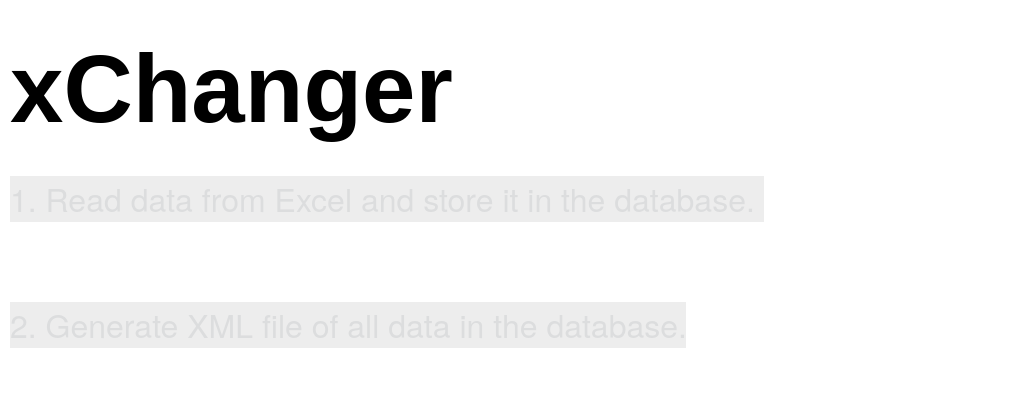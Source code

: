 <mxfile version="20.2.3" type="device" pages="3"><diagram id="yo4QtLMqH5n2qS3Qv75s" name="Purpose"><mxGraphModel dx="1069" dy="673" grid="1" gridSize="10" guides="1" tooltips="1" connect="1" arrows="1" fold="1" page="1" pageScale="1" pageWidth="850" pageHeight="1100" math="0" shadow="0"><root><mxCell id="0"/><mxCell id="1" parent="0"/><mxCell id="hYx_xga-EVIxItOoJbQA-1" value="&lt;h1&gt;&lt;span style=&quot;font-size: 48px;&quot;&gt;xChanger&lt;/span&gt;&lt;/h1&gt;&lt;p&gt;&lt;span style=&quot;color: rgb(220, 221, 222); font-family: Whitney, &amp;quot;Helvetica Neue&amp;quot;, Helvetica, Arial, sans-serif; font-size: 16px; background-color: rgba(4, 4, 5, 0.07);&quot;&gt;1. Read data from Excel and store it in the database.&amp;nbsp;&lt;/span&gt;&lt;/p&gt;&lt;p&gt;&lt;span style=&quot;color: rgb(220, 221, 222); font-family: Whitney, &amp;quot;Helvetica Neue&amp;quot;, Helvetica, Arial, sans-serif; font-size: 16px; background-color: rgba(4, 4, 5, 0.07);&quot;&gt;&lt;br&gt;&lt;/span&gt;&lt;/p&gt;&lt;p&gt;&lt;span style=&quot;color: rgb(220, 221, 222); font-family: Whitney, &amp;quot;Helvetica Neue&amp;quot;, Helvetica, Arial, sans-serif; font-size: 16px; background-color: rgba(4, 4, 5, 0.07);&quot;&gt;2. Generate XML file of all data in the database.&lt;/span&gt;&lt;br&gt;&lt;/p&gt;" style="text;html=1;strokeColor=none;fillColor=none;spacing=5;spacingTop=-20;whiteSpace=wrap;overflow=hidden;rounded=0;" parent="1" vertex="1"><mxGeometry x="50" y="30" width="510" height="190" as="geometry"/></mxCell></root></mxGraphModel></diagram><diagram id="tl6Kq_y3zrc7VqlAeiD3" name="Models"><mxGraphModel dx="738" dy="465" grid="1" gridSize="10" guides="1" tooltips="1" connect="1" arrows="1" fold="1" page="1" pageScale="1" pageWidth="850" pageHeight="1100" math="0" shadow="0"><root><mxCell id="0"/><mxCell id="1" parent="0"/><mxCell id="CrWLMnzo-6AksuWZ0wnS-1" value="Person" style="swimlane;fontStyle=0;childLayout=stackLayout;horizontal=1;startSize=26;fillColor=none;horizontalStack=0;resizeParent=1;resizeParentMax=0;resizeLast=0;collapsible=1;marginBottom=0;" parent="1" vertex="1"><mxGeometry x="170" y="20" width="140" height="130" as="geometry"/></mxCell><mxCell id="CrWLMnzo-6AksuWZ0wnS-2" value="Id: Guid" style="text;strokeColor=none;fillColor=none;align=left;verticalAlign=top;spacingLeft=4;spacingRight=4;overflow=hidden;rotatable=0;points=[[0,0.5],[1,0.5]];portConstraint=eastwest;" parent="CrWLMnzo-6AksuWZ0wnS-1" vertex="1"><mxGeometry y="26" width="140" height="26" as="geometry"/></mxCell><mxCell id="CrWLMnzo-6AksuWZ0wnS-3" value="Name : string    " style="text;strokeColor=none;fillColor=none;align=left;verticalAlign=top;spacingLeft=4;spacingRight=4;overflow=hidden;rotatable=0;points=[[0,0.5],[1,0.5]];portConstraint=eastwest;" parent="CrWLMnzo-6AksuWZ0wnS-1" vertex="1"><mxGeometry y="52" width="140" height="26" as="geometry"/></mxCell><mxCell id="CrWLMnzo-6AksuWZ0wnS-4" value="Age : int" style="text;strokeColor=none;fillColor=none;align=left;verticalAlign=top;spacingLeft=4;spacingRight=4;overflow=hidden;rotatable=0;points=[[0,0.5],[1,0.5]];portConstraint=eastwest;" parent="CrWLMnzo-6AksuWZ0wnS-1" vertex="1"><mxGeometry y="78" width="140" height="26" as="geometry"/></mxCell><mxCell id="CrWLMnzo-6AksuWZ0wnS-5" value="List&lt;Pet&gt;" style="text;strokeColor=none;fillColor=none;align=left;verticalAlign=top;spacingLeft=4;spacingRight=4;overflow=hidden;rotatable=0;points=[[0,0.5],[1,0.5]];portConstraint=eastwest;" parent="CrWLMnzo-6AksuWZ0wnS-1" vertex="1"><mxGeometry y="104" width="140" height="26" as="geometry"/></mxCell><mxCell id="CrWLMnzo-6AksuWZ0wnS-6" value="Pet" style="swimlane;fontStyle=0;childLayout=stackLayout;horizontal=1;startSize=26;fillColor=none;horizontalStack=0;resizeParent=1;resizeParentMax=0;resizeLast=0;collapsible=1;marginBottom=0;" parent="1" vertex="1"><mxGeometry x="360" y="20" width="140" height="116" as="geometry"/></mxCell><mxCell id="CrWLMnzo-6AksuWZ0wnS-7" value="Id: Guid" style="text;strokeColor=none;fillColor=none;align=left;verticalAlign=top;spacingLeft=4;spacingRight=4;overflow=hidden;rotatable=0;points=[[0,0.5],[1,0.5]];portConstraint=eastwest;" parent="CrWLMnzo-6AksuWZ0wnS-6" vertex="1"><mxGeometry y="26" width="140" height="26" as="geometry"/></mxCell><mxCell id="CrWLMnzo-6AksuWZ0wnS-8" value="Name : string    " style="text;strokeColor=none;fillColor=none;align=left;verticalAlign=top;spacingLeft=4;spacingRight=4;overflow=hidden;rotatable=0;points=[[0,0.5],[1,0.5]];portConstraint=eastwest;" parent="CrWLMnzo-6AksuWZ0wnS-6" vertex="1"><mxGeometry y="52" width="140" height="26" as="geometry"/></mxCell><mxCell id="CrWLMnzo-6AksuWZ0wnS-9" value="Type : int" style="text;strokeColor=none;fillColor=none;align=left;verticalAlign=top;spacingLeft=4;spacingRight=4;overflow=hidden;rotatable=0;points=[[0,0.5],[1,0.5]];portConstraint=eastwest;" parent="CrWLMnzo-6AksuWZ0wnS-6" vertex="1"><mxGeometry y="78" width="140" height="38" as="geometry"/></mxCell><mxCell id="CrWLMnzo-6AksuWZ0wnS-10" value="&lt;p style=&quot;margin: 4px 0px 0px; text-align: center;&quot;&gt;PetType : Enum&lt;/p&gt;&lt;hr&gt;&lt;p style=&quot;margin:0px;margin-left:8px;&quot;&gt;Cat = 1&lt;/p&gt;&lt;p style=&quot;margin:0px;margin-left:8px;&quot;&gt;Dog = 2&lt;/p&gt;&lt;p style=&quot;margin:0px;margin-left:8px;&quot;&gt;Parrot = 3&lt;/p&gt;" style="verticalAlign=top;align=left;overflow=fill;fontSize=12;fontFamily=Helvetica;html=1;" parent="1" vertex="1"><mxGeometry x="540" y="20" width="140" height="90" as="geometry"/></mxCell><mxCell id="CrWLMnzo-6AksuWZ0wnS-11" value="&lt;font style=&quot;font-size: 18px;&quot;&gt;Local&lt;/font&gt;" style="text;html=1;align=center;verticalAlign=middle;resizable=0;points=[];autosize=1;strokeColor=none;fillColor=none;" parent="1" vertex="1"><mxGeometry x="25" y="60" width="70" height="40" as="geometry"/></mxCell><mxCell id="CrWLMnzo-6AksuWZ0wnS-12" value="&lt;font style=&quot;font-size: 18px;&quot;&gt;External&lt;/font&gt;" style="text;html=1;align=center;verticalAlign=middle;resizable=0;points=[];autosize=1;strokeColor=none;fillColor=none;" parent="1" vertex="1"><mxGeometry x="15" y="250" width="90" height="40" as="geometry"/></mxCell><mxCell id="CrWLMnzo-6AksuWZ0wnS-13" value="External Person" style="swimlane;fontStyle=0;childLayout=stackLayout;horizontal=1;startSize=26;fillColor=none;horizontalStack=0;resizeParent=1;resizeParentMax=0;resizeLast=0;collapsible=1;marginBottom=0;" parent="1" vertex="1"><mxGeometry x="170" y="220" width="140" height="234" as="geometry"/></mxCell><mxCell id="CrWLMnzo-6AksuWZ0wnS-15" value="PersonName : string    " style="text;strokeColor=none;fillColor=none;align=left;verticalAlign=top;spacingLeft=4;spacingRight=4;overflow=hidden;rotatable=0;points=[[0,0.5],[1,0.5]];portConstraint=eastwest;" parent="CrWLMnzo-6AksuWZ0wnS-13" vertex="1"><mxGeometry y="26" width="140" height="26" as="geometry"/></mxCell><mxCell id="CrWLMnzo-6AksuWZ0wnS-16" value="Age : int" style="text;strokeColor=none;fillColor=none;align=left;verticalAlign=top;spacingLeft=4;spacingRight=4;overflow=hidden;rotatable=0;points=[[0,0.5],[1,0.5]];portConstraint=eastwest;" parent="CrWLMnzo-6AksuWZ0wnS-13" vertex="1"><mxGeometry y="52" width="140" height="26" as="geometry"/></mxCell><mxCell id="CrWLMnzo-6AksuWZ0wnS-18" value="PetOne : string" style="text;strokeColor=none;fillColor=none;align=left;verticalAlign=top;spacingLeft=4;spacingRight=4;overflow=hidden;rotatable=0;points=[[0,0.5],[1,0.5]];portConstraint=eastwest;" parent="CrWLMnzo-6AksuWZ0wnS-13" vertex="1"><mxGeometry y="78" width="140" height="26" as="geometry"/></mxCell><mxCell id="CrWLMnzo-6AksuWZ0wnS-19" value="PetOneType : string" style="text;strokeColor=none;fillColor=none;align=left;verticalAlign=top;spacingLeft=4;spacingRight=4;overflow=hidden;rotatable=0;points=[[0,0.5],[1,0.5]];portConstraint=eastwest;" parent="CrWLMnzo-6AksuWZ0wnS-13" vertex="1"><mxGeometry y="104" width="140" height="26" as="geometry"/></mxCell><mxCell id="CrWLMnzo-6AksuWZ0wnS-17" value="PetTwo : string" style="text;strokeColor=none;fillColor=none;align=left;verticalAlign=top;spacingLeft=4;spacingRight=4;overflow=hidden;rotatable=0;points=[[0,0.5],[1,0.5]];portConstraint=eastwest;" parent="CrWLMnzo-6AksuWZ0wnS-13" vertex="1"><mxGeometry y="130" width="140" height="26" as="geometry"/></mxCell><mxCell id="CrWLMnzo-6AksuWZ0wnS-20" value="PetTwoType : string" style="text;strokeColor=none;fillColor=none;align=left;verticalAlign=top;spacingLeft=4;spacingRight=4;overflow=hidden;rotatable=0;points=[[0,0.5],[1,0.5]];portConstraint=eastwest;" parent="CrWLMnzo-6AksuWZ0wnS-13" vertex="1"><mxGeometry y="156" width="140" height="26" as="geometry"/></mxCell><mxCell id="CrWLMnzo-6AksuWZ0wnS-21" value="PetThree : string" style="text;strokeColor=none;fillColor=none;align=left;verticalAlign=top;spacingLeft=4;spacingRight=4;overflow=hidden;rotatable=0;points=[[0,0.5],[1,0.5]];portConstraint=eastwest;" parent="CrWLMnzo-6AksuWZ0wnS-13" vertex="1"><mxGeometry y="182" width="140" height="26" as="geometry"/></mxCell><mxCell id="CrWLMnzo-6AksuWZ0wnS-22" value="PetThreeType : string" style="text;strokeColor=none;fillColor=none;align=left;verticalAlign=top;spacingLeft=4;spacingRight=4;overflow=hidden;rotatable=0;points=[[0,0.5],[1,0.5]];portConstraint=eastwest;" parent="CrWLMnzo-6AksuWZ0wnS-13" vertex="1"><mxGeometry y="208" width="140" height="26" as="geometry"/></mxCell></root></mxGraphModel></diagram><diagram id="gp-GYG1NF7BOV7DpTvSN" name="System Design"><mxGraphModel dx="2400" dy="2037" grid="1" gridSize="10" guides="1" tooltips="1" connect="1" arrows="1" fold="1" page="1" pageScale="1" pageWidth="850" pageHeight="1100" math="0" shadow="0"><root><mxCell id="0"/><mxCell id="1" parent="0"/><mxCell id="rSjbydZ5AWihH5W0yWla-11" style="edgeStyle=orthogonalEdgeStyle;rounded=0;orthogonalLoop=1;jettySize=auto;html=1;" parent="1" source="rSjbydZ5AWihH5W0yWla-12" target="rSjbydZ5AWihH5W0yWla-23" edge="1"><mxGeometry relative="1" as="geometry"/></mxCell><mxCell id="rSjbydZ5AWihH5W0yWla-12" value="External Person Pet Broker" style="rounded=1;whiteSpace=wrap;html=1;" parent="1" vertex="1"><mxGeometry x="526" y="350" width="120" height="60" as="geometry"/></mxCell><mxCell id="rSjbydZ5AWihH5W0yWla-13" style="edgeStyle=orthogonalEdgeStyle;rounded=0;orthogonalLoop=1;jettySize=auto;html=1;entryX=0;entryY=0.5;entryDx=0;entryDy=0;entryPerimeter=0;" parent="1" source="rSjbydZ5AWihH5W0yWla-14" target="rSjbydZ5AWihH5W0yWla-40" edge="1"><mxGeometry relative="1" as="geometry"/></mxCell><mxCell id="rSjbydZ5AWihH5W0yWla-14" value="Person Storage Broker" style="rounded=1;whiteSpace=wrap;html=1;" parent="1" vertex="1"><mxGeometry x="530" y="674" width="120" height="60" as="geometry"/></mxCell><mxCell id="rSjbydZ5AWihH5W0yWla-15" style="edgeStyle=orthogonalEdgeStyle;rounded=0;orthogonalLoop=1;jettySize=auto;html=1;" parent="1" source="rSjbydZ5AWihH5W0yWla-16" target="rSjbydZ5AWihH5W0yWla-61" edge="1"><mxGeometry relative="1" as="geometry"><mxPoint x="746" y="530" as="targetPoint"/><Array as="points"><mxPoint x="700" y="484"/><mxPoint x="700" y="524"/></Array></mxGeometry></mxCell><mxCell id="rSjbydZ5AWihH5W0yWla-16" value="External&amp;nbsp; Person Pet&amp;nbsp;Event Broker" style="rounded=1;whiteSpace=wrap;html=1;" parent="1" vertex="1"><mxGeometry x="526" y="454" width="120" height="60" as="geometry"/></mxCell><mxCell id="rSjbydZ5AWihH5W0yWla-17" style="edgeStyle=orthogonalEdgeStyle;rounded=0;orthogonalLoop=1;jettySize=auto;html=1;entryX=1;entryY=0.5;entryDx=0;entryDy=0;" parent="1" source="rSjbydZ5AWihH5W0yWla-19" target="rSjbydZ5AWihH5W0yWla-38" edge="1"><mxGeometry relative="1" as="geometry"/></mxCell><mxCell id="rSjbydZ5AWihH5W0yWla-18" style="edgeStyle=orthogonalEdgeStyle;rounded=0;orthogonalLoop=1;jettySize=auto;html=1;" parent="1" edge="1"><mxGeometry relative="1" as="geometry"><mxPoint x="746" y="524" as="targetPoint"/><mxPoint x="646" y="585" as="sourcePoint"/><Array as="points"><mxPoint x="700" y="585"/><mxPoint x="700" y="524"/></Array></mxGeometry></mxCell><mxCell id="rSjbydZ5AWihH5W0yWla-19" value="External Person Pet Event Broker" style="rounded=1;whiteSpace=wrap;html=1;" parent="1" vertex="1"><mxGeometry x="526" y="555" width="120" height="60" as="geometry"/></mxCell><mxCell id="rSjbydZ5AWihH5W0yWla-20" style="edgeStyle=orthogonalEdgeStyle;rounded=0;orthogonalLoop=1;jettySize=auto;html=1;exitX=-0.007;exitY=0.444;exitDx=0;exitDy=0;exitPerimeter=0;" parent="1" source="rSjbydZ5AWihH5W0yWla-70" target="rSjbydZ5AWihH5W0yWla-12" edge="1"><mxGeometry relative="1" as="geometry"><mxPoint x="736" y="380" as="sourcePoint"/></mxGeometry></mxCell><mxCell id="rSjbydZ5AWihH5W0yWla-22" style="edgeStyle=orthogonalEdgeStyle;rounded=0;orthogonalLoop=1;jettySize=auto;html=1;" parent="1" source="rSjbydZ5AWihH5W0yWla-23" target="rSjbydZ5AWihH5W0yWla-25" edge="1"><mxGeometry relative="1" as="geometry"/></mxCell><mxCell id="rSjbydZ5AWihH5W0yWla-23" value="External Person Pet Service" style="rounded=1;whiteSpace=wrap;html=1;" parent="1" vertex="1"><mxGeometry x="336" y="350" width="120" height="60" as="geometry"/></mxCell><mxCell id="rSjbydZ5AWihH5W0yWla-24" style="edgeStyle=orthogonalEdgeStyle;rounded=0;orthogonalLoop=1;jettySize=auto;html=1;entryX=1;entryY=0.5;entryDx=0;entryDy=0;" parent="1" source="rSjbydZ5AWihH5W0yWla-25" target="rSjbydZ5AWihH5W0yWla-27" edge="1"><mxGeometry relative="1" as="geometry"/></mxCell><mxCell id="rSjbydZ5AWihH5W0yWla-25" value="External Person Pet Processing Service" style="rounded=1;whiteSpace=wrap;html=1;" parent="1" vertex="1"><mxGeometry x="166" y="350" width="120" height="60" as="geometry"/></mxCell><mxCell id="rSjbydZ5AWihH5W0yWla-26" style="edgeStyle=orthogonalEdgeStyle;rounded=0;orthogonalLoop=1;jettySize=auto;html=1;" parent="1" source="rSjbydZ5AWihH5W0yWla-27" target="rSjbydZ5AWihH5W0yWla-29" edge="1"><mxGeometry relative="1" as="geometry"/></mxCell><mxCell id="rSjbydZ5AWihH5W0yWla-27" value="External Person Pet&amp;nbsp;Orchestration Service" style="rounded=1;whiteSpace=wrap;html=1;" parent="1" vertex="1"><mxGeometry x="-4" y="410" width="120" height="60" as="geometry"/></mxCell><mxCell id="rSjbydZ5AWihH5W0yWla-28" style="edgeStyle=orthogonalEdgeStyle;rounded=0;orthogonalLoop=1;jettySize=auto;html=1;entryX=0;entryY=0.5;entryDx=0;entryDy=0;" parent="1" source="rSjbydZ5AWihH5W0yWla-29" target="rSjbydZ5AWihH5W0yWla-32" edge="1"><mxGeometry relative="1" as="geometry"/></mxCell><mxCell id="rSjbydZ5AWihH5W0yWla-29" value="External Person Pet&amp;nbsp;Event Processing Service" style="rounded=1;whiteSpace=wrap;html=1;" parent="1" vertex="1"><mxGeometry x="166" y="454" width="120" height="60" as="geometry"/></mxCell><mxCell id="rSjbydZ5AWihH5W0yWla-31" style="edgeStyle=orthogonalEdgeStyle;rounded=0;orthogonalLoop=1;jettySize=auto;html=1;" parent="1" source="rSjbydZ5AWihH5W0yWla-32" target="rSjbydZ5AWihH5W0yWla-16" edge="1"><mxGeometry relative="1" as="geometry"/></mxCell><mxCell id="rSjbydZ5AWihH5W0yWla-32" value="External Person Pet&amp;nbsp;Event Service" style="rounded=1;whiteSpace=wrap;html=1;" parent="1" vertex="1"><mxGeometry x="346" y="454" width="120" height="60" as="geometry"/></mxCell><mxCell id="rSjbydZ5AWihH5W0yWla-66" style="edgeStyle=orthogonalEdgeStyle;rounded=0;orthogonalLoop=1;jettySize=auto;html=1;" parent="1" source="rSjbydZ5AWihH5W0yWla-36" target="rSjbydZ5AWihH5W0yWla-65" edge="1"><mxGeometry relative="1" as="geometry"/></mxCell><mxCell id="rSjbydZ5AWihH5W0yWla-36" value="External&amp;nbsp; Person Pet Event Processing Service" style="rounded=1;whiteSpace=wrap;html=1;" parent="1" vertex="1"><mxGeometry x="166" y="555" width="120" height="60" as="geometry"/></mxCell><mxCell id="rSjbydZ5AWihH5W0yWla-37" style="edgeStyle=orthogonalEdgeStyle;rounded=0;orthogonalLoop=1;jettySize=auto;html=1;" parent="1" source="rSjbydZ5AWihH5W0yWla-38" target="rSjbydZ5AWihH5W0yWla-36" edge="1"><mxGeometry relative="1" as="geometry"/></mxCell><mxCell id="rSjbydZ5AWihH5W0yWla-38" value="External Person Pet Event Service" style="rounded=1;whiteSpace=wrap;html=1;" parent="1" vertex="1"><mxGeometry x="346" y="555" width="120" height="60" as="geometry"/></mxCell><mxCell id="rSjbydZ5AWihH5W0yWla-40" value="" style="shape=cylinder3;whiteSpace=wrap;html=1;boundedLbl=1;backgroundOutline=1;size=15;" parent="1" vertex="1"><mxGeometry x="756" y="730" width="60" height="80" as="geometry"/></mxCell><mxCell id="rSjbydZ5AWihH5W0yWla-41" style="edgeStyle=orthogonalEdgeStyle;rounded=0;orthogonalLoop=1;jettySize=auto;html=1;" parent="1" source="rSjbydZ5AWihH5W0yWla-43" target="rSjbydZ5AWihH5W0yWla-51" edge="1"><mxGeometry relative="1" as="geometry"><mxPoint x="166" y="704" as="targetPoint"/><Array as="points"><mxPoint x="140" y="780"/><mxPoint x="140" y="704"/></Array></mxGeometry></mxCell><mxCell id="rSjbydZ5AWihH5W0yWla-42" style="edgeStyle=orthogonalEdgeStyle;rounded=0;orthogonalLoop=1;jettySize=auto;html=1;entryX=0;entryY=0.5;entryDx=0;entryDy=0;exitX=1;exitY=0.5;exitDx=0;exitDy=0;" parent="1" source="rSjbydZ5AWihH5W0yWla-43" target="rSjbydZ5AWihH5W0yWla-54" edge="1"><mxGeometry relative="1" as="geometry"><mxPoint x="105" y="704" as="sourcePoint"/><mxPoint x="155" y="840" as="targetPoint"/><Array as="points"><mxPoint x="140" y="780"/><mxPoint x="140" y="840"/></Array></mxGeometry></mxCell><mxCell id="rSjbydZ5AWihH5W0yWla-43" value="Person Pet Orchestration Service" style="rounded=1;whiteSpace=wrap;html=1;" parent="1" vertex="1"><mxGeometry x="-14" y="750" width="120" height="60" as="geometry"/></mxCell><mxCell id="rSjbydZ5AWihH5W0yWla-44" style="edgeStyle=orthogonalEdgeStyle;rounded=0;orthogonalLoop=1;jettySize=auto;html=1;" parent="1" target="rSjbydZ5AWihH5W0yWla-48" edge="1"><mxGeometry relative="1" as="geometry"><mxPoint x="286" y="704" as="sourcePoint"/></mxGeometry></mxCell><mxCell id="rSjbydZ5AWihH5W0yWla-47" style="edgeStyle=orthogonalEdgeStyle;rounded=0;orthogonalLoop=1;jettySize=auto;html=1;entryX=0;entryY=0.5;entryDx=0;entryDy=0;" parent="1" source="rSjbydZ5AWihH5W0yWla-48" target="rSjbydZ5AWihH5W0yWla-14" edge="1"><mxGeometry relative="1" as="geometry"/></mxCell><mxCell id="rSjbydZ5AWihH5W0yWla-48" value="Opportunity Service" style="rounded=1;whiteSpace=wrap;html=1;" parent="1" vertex="1"><mxGeometry x="346" y="674" width="120" height="60" as="geometry"/></mxCell><mxCell id="rSjbydZ5AWihH5W0yWla-49" value="Opportunity Service" style="rounded=1;whiteSpace=wrap;html=1;" parent="1" vertex="1"><mxGeometry x="356" y="684" width="120" height="60" as="geometry"/></mxCell><mxCell id="rSjbydZ5AWihH5W0yWla-50" value="Person Service" style="rounded=1;whiteSpace=wrap;html=1;" parent="1" vertex="1"><mxGeometry x="366" y="694" width="120" height="60" as="geometry"/></mxCell><mxCell id="P8B5yUOMmLR72us_bBxF-74" style="edgeStyle=orthogonalEdgeStyle;rounded=0;orthogonalLoop=1;jettySize=auto;html=1;entryX=1;entryY=0.5;entryDx=0;entryDy=0;" edge="1" parent="1" source="rSjbydZ5AWihH5W0yWla-51" target="rSjbydZ5AWihH5W0yWla-81"><mxGeometry relative="1" as="geometry"><Array as="points"><mxPoint x="140" y="704"/><mxPoint x="140" y="910"/></Array></mxGeometry></mxCell><mxCell id="rSjbydZ5AWihH5W0yWla-51" value="Person Processing Service" style="rounded=1;whiteSpace=wrap;html=1;" parent="1" vertex="1"><mxGeometry x="166" y="674" width="120" height="60" as="geometry"/></mxCell><mxCell id="rSjbydZ5AWihH5W0yWla-53" style="edgeStyle=orthogonalEdgeStyle;rounded=0;orthogonalLoop=1;jettySize=auto;html=1;" parent="1" source="rSjbydZ5AWihH5W0yWla-54" target="rSjbydZ5AWihH5W0yWla-56" edge="1"><mxGeometry relative="1" as="geometry"/></mxCell><mxCell id="rSjbydZ5AWihH5W0yWla-54" value="Pet Processing Service" style="rounded=1;whiteSpace=wrap;html=1;" parent="1" vertex="1"><mxGeometry x="166" y="810" width="120" height="60" as="geometry"/></mxCell><mxCell id="rSjbydZ5AWihH5W0yWla-55" style="edgeStyle=orthogonalEdgeStyle;rounded=0;orthogonalLoop=1;jettySize=auto;html=1;entryX=0;entryY=0.5;entryDx=0;entryDy=0;" parent="1" source="rSjbydZ5AWihH5W0yWla-56" target="rSjbydZ5AWihH5W0yWla-58" edge="1"><mxGeometry relative="1" as="geometry"/></mxCell><mxCell id="rSjbydZ5AWihH5W0yWla-91" style="edgeStyle=orthogonalEdgeStyle;rounded=0;orthogonalLoop=1;jettySize=auto;html=1;" parent="1" source="rSjbydZ5AWihH5W0yWla-56" target="rSjbydZ5AWihH5W0yWla-54" edge="1"><mxGeometry relative="1" as="geometry"/></mxCell><mxCell id="rSjbydZ5AWihH5W0yWla-56" value="Pet Service" style="rounded=1;whiteSpace=wrap;html=1;" parent="1" vertex="1"><mxGeometry x="336" y="810" width="120" height="60" as="geometry"/></mxCell><mxCell id="rSjbydZ5AWihH5W0yWla-90" style="edgeStyle=orthogonalEdgeStyle;rounded=0;orthogonalLoop=1;jettySize=auto;html=1;" parent="1" source="rSjbydZ5AWihH5W0yWla-58" target="rSjbydZ5AWihH5W0yWla-56" edge="1"><mxGeometry relative="1" as="geometry"><Array as="points"/></mxGeometry></mxCell><mxCell id="P8B5yUOMmLR72us_bBxF-75" style="edgeStyle=orthogonalEdgeStyle;rounded=0;orthogonalLoop=1;jettySize=auto;html=1;" edge="1" parent="1" source="rSjbydZ5AWihH5W0yWla-58" target="rSjbydZ5AWihH5W0yWla-40"><mxGeometry relative="1" as="geometry"/></mxCell><mxCell id="rSjbydZ5AWihH5W0yWla-58" value="Pet Broker" style="rounded=1;whiteSpace=wrap;html=1;" parent="1" vertex="1"><mxGeometry x="530" y="810" width="120" height="60" as="geometry"/></mxCell><mxCell id="rSjbydZ5AWihH5W0yWla-61" value="Queue" style="shape=cylinder3;whiteSpace=wrap;html=1;boundedLbl=1;backgroundOutline=1;size=15;rotation=-90;" parent="1" vertex="1"><mxGeometry x="756" y="484" width="60" height="80" as="geometry"/></mxCell><mxCell id="rSjbydZ5AWihH5W0yWla-63" value="Pet Service" style="rounded=1;whiteSpace=wrap;html=1;" parent="1" vertex="1"><mxGeometry x="346" y="820" width="120" height="60" as="geometry"/></mxCell><mxCell id="rSjbydZ5AWihH5W0yWla-64" value="Pet Service" style="rounded=1;whiteSpace=wrap;html=1;" parent="1" vertex="1"><mxGeometry x="356" y="830" width="120" height="60" as="geometry"/></mxCell><mxCell id="rSjbydZ5AWihH5W0yWla-68" style="edgeStyle=orthogonalEdgeStyle;rounded=0;orthogonalLoop=1;jettySize=auto;html=1;entryX=1;entryY=0.5;entryDx=0;entryDy=0;" parent="1" source="rSjbydZ5AWihH5W0yWla-65" target="rSjbydZ5AWihH5W0yWla-67" edge="1"><mxGeometry relative="1" as="geometry"/></mxCell><mxCell id="rSjbydZ5AWihH5W0yWla-65" value="External&amp;nbsp; Person Pet Event Orchestration Service" style="rounded=1;whiteSpace=wrap;html=1;" parent="1" vertex="1"><mxGeometry x="-14" y="555" width="120" height="60" as="geometry"/></mxCell><mxCell id="rSjbydZ5AWihH5W0yWla-69" style="edgeStyle=orthogonalEdgeStyle;rounded=0;orthogonalLoop=1;jettySize=auto;html=1;entryX=0;entryY=0.5;entryDx=0;entryDy=0;" parent="1" source="rSjbydZ5AWihH5W0yWla-67" target="rSjbydZ5AWihH5W0yWla-43" edge="1"><mxGeometry relative="1" as="geometry"/></mxCell><mxCell id="rSjbydZ5AWihH5W0yWla-67" value="Person Pet Event Coordination Service" style="rounded=1;whiteSpace=wrap;html=1;" parent="1" vertex="1"><mxGeometry x="-220" y="634" width="120" height="60" as="geometry"/></mxCell><mxCell id="rSjbydZ5AWihH5W0yWla-70" value="Excel" style="shape=internalStorage;whiteSpace=wrap;html=1;backgroundOutline=1;" parent="1" vertex="1"><mxGeometry x="736" y="340" width="80" height="90" as="geometry"/></mxCell><mxCell id="rSjbydZ5AWihH5W0yWla-72" style="edgeStyle=orthogonalEdgeStyle;rounded=0;orthogonalLoop=1;jettySize=auto;html=1;" parent="1" source="rSjbydZ5AWihH5W0yWla-71" target="rSjbydZ5AWihH5W0yWla-27" edge="1"><mxGeometry relative="1" as="geometry"/></mxCell><mxCell id="rSjbydZ5AWihH5W0yWla-71" value="Import Endpoint" style="ellipse;shape=cloud;whiteSpace=wrap;html=1;" parent="1" vertex="1"><mxGeometry x="-230" y="400" width="120" height="80" as="geometry"/></mxCell><mxCell id="rSjbydZ5AWihH5W0yWla-73" style="edgeStyle=orthogonalEdgeStyle;rounded=0;orthogonalLoop=1;jettySize=auto;html=1;" parent="1" source="rSjbydZ5AWihH5W0yWla-74" target="rSjbydZ5AWihH5W0yWla-77" edge="1"><mxGeometry relative="1" as="geometry"/></mxCell><mxCell id="rSjbydZ5AWihH5W0yWla-74" value="Person XML Broker" style="rounded=1;whiteSpace=wrap;html=1;" parent="1" vertex="1"><mxGeometry x="536" y="938" width="120" height="60" as="geometry"/></mxCell><mxCell id="rSjbydZ5AWihH5W0yWla-76" style="edgeStyle=orthogonalEdgeStyle;rounded=0;orthogonalLoop=1;jettySize=auto;html=1;" parent="1" source="rSjbydZ5AWihH5W0yWla-77" edge="1"><mxGeometry relative="1" as="geometry"><mxPoint x="296" y="968" as="targetPoint"/></mxGeometry></mxCell><mxCell id="rSjbydZ5AWihH5W0yWla-77" value="Person XML Service" style="rounded=1;whiteSpace=wrap;html=1;" parent="1" vertex="1"><mxGeometry x="346" y="938" width="120" height="60" as="geometry"/></mxCell><mxCell id="rSjbydZ5AWihH5W0yWla-78" style="edgeStyle=orthogonalEdgeStyle;rounded=0;orthogonalLoop=1;jettySize=auto;html=1;entryX=1;entryY=0.5;entryDx=0;entryDy=0;exitX=0;exitY=0.5;exitDx=0;exitDy=0;" parent="1" source="rSjbydZ5AWihH5W0yWla-79" target="rSjbydZ5AWihH5W0yWla-81" edge="1"><mxGeometry relative="1" as="geometry"><Array as="points"><mxPoint x="140" y="967"/><mxPoint x="140" y="910"/></Array></mxGeometry></mxCell><mxCell id="rSjbydZ5AWihH5W0yWla-79" value="Person XML Processing Service" style="rounded=1;whiteSpace=wrap;html=1;" parent="1" vertex="1"><mxGeometry x="176" y="937" width="120" height="60" as="geometry"/></mxCell><mxCell id="rSjbydZ5AWihH5W0yWla-81" value="Person Orchestration Service" style="rounded=1;whiteSpace=wrap;html=1;" parent="1" vertex="1"><mxGeometry x="-20" y="880" width="120" height="60" as="geometry"/></mxCell><mxCell id="rSjbydZ5AWihH5W0yWla-86" style="edgeStyle=orthogonalEdgeStyle;rounded=0;orthogonalLoop=1;jettySize=auto;html=1;" parent="1" source="rSjbydZ5AWihH5W0yWla-87" target="rSjbydZ5AWihH5W0yWla-81" edge="1"><mxGeometry relative="1" as="geometry"/></mxCell><mxCell id="rSjbydZ5AWihH5W0yWla-87" value="Export Endpoint" style="ellipse;shape=cloud;whiteSpace=wrap;html=1;" parent="1" vertex="1"><mxGeometry x="-220" y="870" width="120" height="80" as="geometry"/></mxCell><mxCell id="rSjbydZ5AWihH5W0yWla-94" style="edgeStyle=orthogonalEdgeStyle;rounded=0;orthogonalLoop=1;jettySize=auto;html=1;" parent="1" source="rSjbydZ5AWihH5W0yWla-88" target="rSjbydZ5AWihH5W0yWla-74" edge="1"><mxGeometry relative="1" as="geometry"/></mxCell><mxCell id="rSjbydZ5AWihH5W0yWla-88" value="XML" style="shape=note;whiteSpace=wrap;html=1;backgroundOutline=1;darkOpacity=0.05;" parent="1" vertex="1"><mxGeometry x="746" y="918" width="80" height="100" as="geometry"/></mxCell><mxCell id="rSjbydZ5AWihH5W0yWla-92" value="Pet Processing Service" style="rounded=1;whiteSpace=wrap;html=1;" parent="1" vertex="1"><mxGeometry x="176" y="820" width="120" height="60" as="geometry"/></mxCell><mxCell id="P8B5yUOMmLR72us_bBxF-1" style="edgeStyle=orthogonalEdgeStyle;rounded=0;orthogonalLoop=1;jettySize=auto;html=1;" edge="1" parent="1" source="P8B5yUOMmLR72us_bBxF-2" target="P8B5yUOMmLR72us_bBxF-12"><mxGeometry relative="1" as="geometry"/></mxCell><mxCell id="P8B5yUOMmLR72us_bBxF-2" value="External Person Pet Broker" style="rounded=1;whiteSpace=wrap;html=1;" vertex="1" parent="1"><mxGeometry x="526" y="-386" width="120" height="60" as="geometry"/></mxCell><mxCell id="P8B5yUOMmLR72us_bBxF-3" style="edgeStyle=orthogonalEdgeStyle;rounded=0;orthogonalLoop=1;jettySize=auto;html=1;entryX=0;entryY=0.5;entryDx=0;entryDy=0;entryPerimeter=0;" edge="1" parent="1" source="P8B5yUOMmLR72us_bBxF-4" target="P8B5yUOMmLR72us_bBxF-26"><mxGeometry relative="1" as="geometry"/></mxCell><mxCell id="P8B5yUOMmLR72us_bBxF-4" value="Person Storage Broker" style="rounded=1;whiteSpace=wrap;html=1;" vertex="1" parent="1"><mxGeometry x="530" y="-266" width="120" height="60" as="geometry"/></mxCell><mxCell id="P8B5yUOMmLR72us_bBxF-10" style="edgeStyle=orthogonalEdgeStyle;rounded=0;orthogonalLoop=1;jettySize=auto;html=1;exitX=-0.007;exitY=0.444;exitDx=0;exitDy=0;exitPerimeter=0;" edge="1" parent="1" source="P8B5yUOMmLR72us_bBxF-52" target="P8B5yUOMmLR72us_bBxF-2"><mxGeometry relative="1" as="geometry"><mxPoint x="724" y="-356" as="sourcePoint"/></mxGeometry></mxCell><mxCell id="P8B5yUOMmLR72us_bBxF-11" style="edgeStyle=orthogonalEdgeStyle;rounded=0;orthogonalLoop=1;jettySize=auto;html=1;" edge="1" parent="1" source="P8B5yUOMmLR72us_bBxF-12" target="P8B5yUOMmLR72us_bBxF-14"><mxGeometry relative="1" as="geometry"/></mxCell><mxCell id="P8B5yUOMmLR72us_bBxF-12" value="External Person Pet Service" style="rounded=1;whiteSpace=wrap;html=1;" vertex="1" parent="1"><mxGeometry x="336" y="-386" width="120" height="60" as="geometry"/></mxCell><mxCell id="P8B5yUOMmLR72us_bBxF-13" style="edgeStyle=orthogonalEdgeStyle;rounded=0;orthogonalLoop=1;jettySize=auto;html=1;entryX=1;entryY=0.5;entryDx=0;entryDy=0;" edge="1" parent="1" source="P8B5yUOMmLR72us_bBxF-14" target="P8B5yUOMmLR72us_bBxF-16"><mxGeometry relative="1" as="geometry"/></mxCell><mxCell id="P8B5yUOMmLR72us_bBxF-14" value="External Person Pet Processing Service" style="rounded=1;whiteSpace=wrap;html=1;" vertex="1" parent="1"><mxGeometry x="166" y="-386" width="120" height="60" as="geometry"/></mxCell><mxCell id="P8B5yUOMmLR72us_bBxF-16" value="External Person Pet&amp;nbsp;Orchestration Service" style="rounded=1;whiteSpace=wrap;html=1;" vertex="1" parent="1"><mxGeometry x="-12" y="-386" width="120" height="60" as="geometry"/></mxCell><mxCell id="P8B5yUOMmLR72us_bBxF-25" style="edgeStyle=orthogonalEdgeStyle;rounded=0;orthogonalLoop=1;jettySize=auto;html=1;entryX=1;entryY=0.5;entryDx=0;entryDy=0;" edge="1" parent="1" source="P8B5yUOMmLR72us_bBxF-26" target="P8B5yUOMmLR72us_bBxF-44"><mxGeometry relative="1" as="geometry"/></mxCell><mxCell id="P8B5yUOMmLR72us_bBxF-26" value="" style="shape=cylinder3;whiteSpace=wrap;html=1;boundedLbl=1;backgroundOutline=1;size=15;" vertex="1" parent="1"><mxGeometry x="756" y="-210" width="60" height="80" as="geometry"/></mxCell><mxCell id="P8B5yUOMmLR72us_bBxF-27" style="edgeStyle=orthogonalEdgeStyle;rounded=0;orthogonalLoop=1;jettySize=auto;html=1;" edge="1" parent="1" source="P8B5yUOMmLR72us_bBxF-29" target="P8B5yUOMmLR72us_bBxF-35"><mxGeometry relative="1" as="geometry"><mxPoint x="166" y="-236" as="targetPoint"/><Array as="points"><mxPoint x="140" y="-160"/><mxPoint x="140" y="-236"/></Array></mxGeometry></mxCell><mxCell id="P8B5yUOMmLR72us_bBxF-28" style="edgeStyle=orthogonalEdgeStyle;rounded=0;orthogonalLoop=1;jettySize=auto;html=1;entryX=0;entryY=0.5;entryDx=0;entryDy=0;exitX=1;exitY=0.5;exitDx=0;exitDy=0;" edge="1" parent="1" source="P8B5yUOMmLR72us_bBxF-29" target="P8B5yUOMmLR72us_bBxF-38"><mxGeometry relative="1" as="geometry"><mxPoint x="105" y="-236" as="sourcePoint"/><mxPoint x="155" y="-100" as="targetPoint"/><Array as="points"><mxPoint x="140" y="-160"/><mxPoint x="140" y="-100"/></Array></mxGeometry></mxCell><mxCell id="P8B5yUOMmLR72us_bBxF-29" value="Person Pet Orchestration Service" style="rounded=1;whiteSpace=wrap;html=1;" vertex="1" parent="1"><mxGeometry x="-14" y="-190" width="120" height="60" as="geometry"/></mxCell><mxCell id="P8B5yUOMmLR72us_bBxF-30" style="edgeStyle=orthogonalEdgeStyle;rounded=0;orthogonalLoop=1;jettySize=auto;html=1;" edge="1" parent="1" target="P8B5yUOMmLR72us_bBxF-32"><mxGeometry relative="1" as="geometry"><mxPoint x="286" y="-236" as="sourcePoint"/></mxGeometry></mxCell><mxCell id="P8B5yUOMmLR72us_bBxF-31" style="edgeStyle=orthogonalEdgeStyle;rounded=0;orthogonalLoop=1;jettySize=auto;html=1;entryX=0;entryY=0.5;entryDx=0;entryDy=0;" edge="1" parent="1" source="P8B5yUOMmLR72us_bBxF-32" target="P8B5yUOMmLR72us_bBxF-4"><mxGeometry relative="1" as="geometry"/></mxCell><mxCell id="P8B5yUOMmLR72us_bBxF-32" value="Opportunity Service" style="rounded=1;whiteSpace=wrap;html=1;" vertex="1" parent="1"><mxGeometry x="346" y="-266" width="120" height="60" as="geometry"/></mxCell><mxCell id="P8B5yUOMmLR72us_bBxF-33" value="Opportunity Service" style="rounded=1;whiteSpace=wrap;html=1;" vertex="1" parent="1"><mxGeometry x="356" y="-256" width="120" height="60" as="geometry"/></mxCell><mxCell id="P8B5yUOMmLR72us_bBxF-34" value="Person Service" style="rounded=1;whiteSpace=wrap;html=1;" vertex="1" parent="1"><mxGeometry x="366" y="-246" width="120" height="60" as="geometry"/></mxCell><mxCell id="P8B5yUOMmLR72us_bBxF-35" value="Person Processing Service" style="rounded=1;whiteSpace=wrap;html=1;" vertex="1" parent="1"><mxGeometry x="166" y="-266" width="120" height="60" as="geometry"/></mxCell><mxCell id="P8B5yUOMmLR72us_bBxF-36" style="edgeStyle=orthogonalEdgeStyle;rounded=0;orthogonalLoop=1;jettySize=auto;html=1;" edge="1" parent="1" source="P8B5yUOMmLR72us_bBxF-38" target="P8B5yUOMmLR72us_bBxF-41"><mxGeometry relative="1" as="geometry"/></mxCell><mxCell id="P8B5yUOMmLR72us_bBxF-38" value="Pet Processing Service" style="rounded=1;whiteSpace=wrap;html=1;" vertex="1" parent="1"><mxGeometry x="166" y="-130" width="120" height="60" as="geometry"/></mxCell><mxCell id="P8B5yUOMmLR72us_bBxF-39" style="edgeStyle=orthogonalEdgeStyle;rounded=0;orthogonalLoop=1;jettySize=auto;html=1;entryX=0;entryY=0.5;entryDx=0;entryDy=0;" edge="1" parent="1" source="P8B5yUOMmLR72us_bBxF-41" target="P8B5yUOMmLR72us_bBxF-44"><mxGeometry relative="1" as="geometry"/></mxCell><mxCell id="P8B5yUOMmLR72us_bBxF-40" style="edgeStyle=orthogonalEdgeStyle;rounded=0;orthogonalLoop=1;jettySize=auto;html=1;" edge="1" parent="1" source="P8B5yUOMmLR72us_bBxF-41" target="P8B5yUOMmLR72us_bBxF-38"><mxGeometry relative="1" as="geometry"/></mxCell><mxCell id="P8B5yUOMmLR72us_bBxF-41" value="Pet Service" style="rounded=1;whiteSpace=wrap;html=1;" vertex="1" parent="1"><mxGeometry x="336" y="-130" width="120" height="60" as="geometry"/></mxCell><mxCell id="P8B5yUOMmLR72us_bBxF-42" style="edgeStyle=orthogonalEdgeStyle;rounded=0;orthogonalLoop=1;jettySize=auto;html=1;entryX=0;entryY=0.5;entryDx=0;entryDy=0;entryPerimeter=0;" edge="1" parent="1" source="P8B5yUOMmLR72us_bBxF-44" target="P8B5yUOMmLR72us_bBxF-26"><mxGeometry relative="1" as="geometry"><mxPoint x="746" y="-100" as="targetPoint"/></mxGeometry></mxCell><mxCell id="P8B5yUOMmLR72us_bBxF-43" style="edgeStyle=orthogonalEdgeStyle;rounded=0;orthogonalLoop=1;jettySize=auto;html=1;" edge="1" parent="1" source="P8B5yUOMmLR72us_bBxF-44" target="P8B5yUOMmLR72us_bBxF-41"><mxGeometry relative="1" as="geometry"><Array as="points"/></mxGeometry></mxCell><mxCell id="P8B5yUOMmLR72us_bBxF-44" value="Pet Broker" style="rounded=1;whiteSpace=wrap;html=1;" vertex="1" parent="1"><mxGeometry x="530" y="-130" width="120" height="60" as="geometry"/></mxCell><mxCell id="P8B5yUOMmLR72us_bBxF-46" value="Pet Service" style="rounded=1;whiteSpace=wrap;html=1;" vertex="1" parent="1"><mxGeometry x="346" y="-120" width="120" height="60" as="geometry"/></mxCell><mxCell id="P8B5yUOMmLR72us_bBxF-47" value="Pet Service" style="rounded=1;whiteSpace=wrap;html=1;" vertex="1" parent="1"><mxGeometry x="356" y="-110" width="120" height="60" as="geometry"/></mxCell><mxCell id="P8B5yUOMmLR72us_bBxF-48" style="edgeStyle=orthogonalEdgeStyle;rounded=0;orthogonalLoop=1;jettySize=auto;html=1;entryX=1;entryY=0.5;entryDx=0;entryDy=0;" edge="1" parent="1" target="P8B5yUOMmLR72us_bBxF-51"><mxGeometry relative="1" as="geometry"><mxPoint x="-14" y="-355" as="sourcePoint"/></mxGeometry></mxCell><mxCell id="P8B5yUOMmLR72us_bBxF-50" style="edgeStyle=orthogonalEdgeStyle;rounded=0;orthogonalLoop=1;jettySize=auto;html=1;entryX=0;entryY=0.5;entryDx=0;entryDy=0;" edge="1" parent="1" source="P8B5yUOMmLR72us_bBxF-51" target="P8B5yUOMmLR72us_bBxF-29"><mxGeometry relative="1" as="geometry"/></mxCell><mxCell id="P8B5yUOMmLR72us_bBxF-51" value="Person Pet Event Coordination Service" style="rounded=1;whiteSpace=wrap;html=1;" vertex="1" parent="1"><mxGeometry x="-220" y="-306" width="120" height="60" as="geometry"/></mxCell><mxCell id="P8B5yUOMmLR72us_bBxF-52" value="Excel" style="shape=internalStorage;whiteSpace=wrap;html=1;backgroundOutline=1;" vertex="1" parent="1"><mxGeometry x="736" y="-396" width="80" height="90" as="geometry"/></mxCell><mxCell id="P8B5yUOMmLR72us_bBxF-53" style="edgeStyle=orthogonalEdgeStyle;rounded=0;orthogonalLoop=1;jettySize=auto;html=1;entryX=0;entryY=0.5;entryDx=0;entryDy=0;" edge="1" parent="1"><mxGeometry relative="1" as="geometry"><mxPoint x="-350" y="-280" as="sourcePoint"/><mxPoint x="-220" y="-279" as="targetPoint"/><Array as="points"><mxPoint x="-351" y="-280"/><mxPoint x="-240" y="-280"/></Array></mxGeometry></mxCell><mxCell id="P8B5yUOMmLR72us_bBxF-54" value="Import Endpoint" style="ellipse;shape=cloud;whiteSpace=wrap;html=1;" vertex="1" parent="1"><mxGeometry x="-390" y="-326" width="120" height="80" as="geometry"/></mxCell><mxCell id="P8B5yUOMmLR72us_bBxF-66" value="Pet Processing Service" style="rounded=1;whiteSpace=wrap;html=1;" vertex="1" parent="1"><mxGeometry x="176" y="-120" width="120" height="60" as="geometry"/></mxCell><mxCell id="P8B5yUOMmLR72us_bBxF-67" value="" style="shape=cylinder3;whiteSpace=wrap;html=1;boundedLbl=1;backgroundOutline=1;size=15;" vertex="1" parent="1"><mxGeometry x="756" y="50" width="60" height="80" as="geometry"/></mxCell><mxCell id="P8B5yUOMmLR72us_bBxF-69" style="edgeStyle=orthogonalEdgeStyle;rounded=0;orthogonalLoop=1;jettySize=auto;html=1;" edge="1" parent="1" source="P8B5yUOMmLR72us_bBxF-68" target="P8B5yUOMmLR72us_bBxF-67"><mxGeometry relative="1" as="geometry"/></mxCell><mxCell id="P8B5yUOMmLR72us_bBxF-68" value="Person Broker" style="rounded=1;whiteSpace=wrap;html=1;" vertex="1" parent="1"><mxGeometry x="550" y="60" width="120" height="60" as="geometry"/></mxCell><mxCell id="P8B5yUOMmLR72us_bBxF-71" style="edgeStyle=orthogonalEdgeStyle;rounded=0;orthogonalLoop=1;jettySize=auto;html=1;" edge="1" parent="1" source="P8B5yUOMmLR72us_bBxF-70" target="P8B5yUOMmLR72us_bBxF-68"><mxGeometry relative="1" as="geometry"/></mxCell><mxCell id="P8B5yUOMmLR72us_bBxF-70" value="Person Service" style="rounded=1;whiteSpace=wrap;html=1;" vertex="1" parent="1"><mxGeometry x="366" y="60" width="120" height="60" as="geometry"/></mxCell><mxCell id="P8B5yUOMmLR72us_bBxF-73" style="edgeStyle=orthogonalEdgeStyle;rounded=0;orthogonalLoop=1;jettySize=auto;html=1;entryX=0;entryY=0.5;entryDx=0;entryDy=0;" edge="1" parent="1" source="P8B5yUOMmLR72us_bBxF-72" target="P8B5yUOMmLR72us_bBxF-70"><mxGeometry relative="1" as="geometry"/></mxCell><mxCell id="P8B5yUOMmLR72us_bBxF-72" value="Export Endpoint (JSON)" style="ellipse;shape=cloud;whiteSpace=wrap;html=1;" vertex="1" parent="1"><mxGeometry x="154" y="50" width="120" height="80" as="geometry"/></mxCell></root></mxGraphModel></diagram></mxfile>